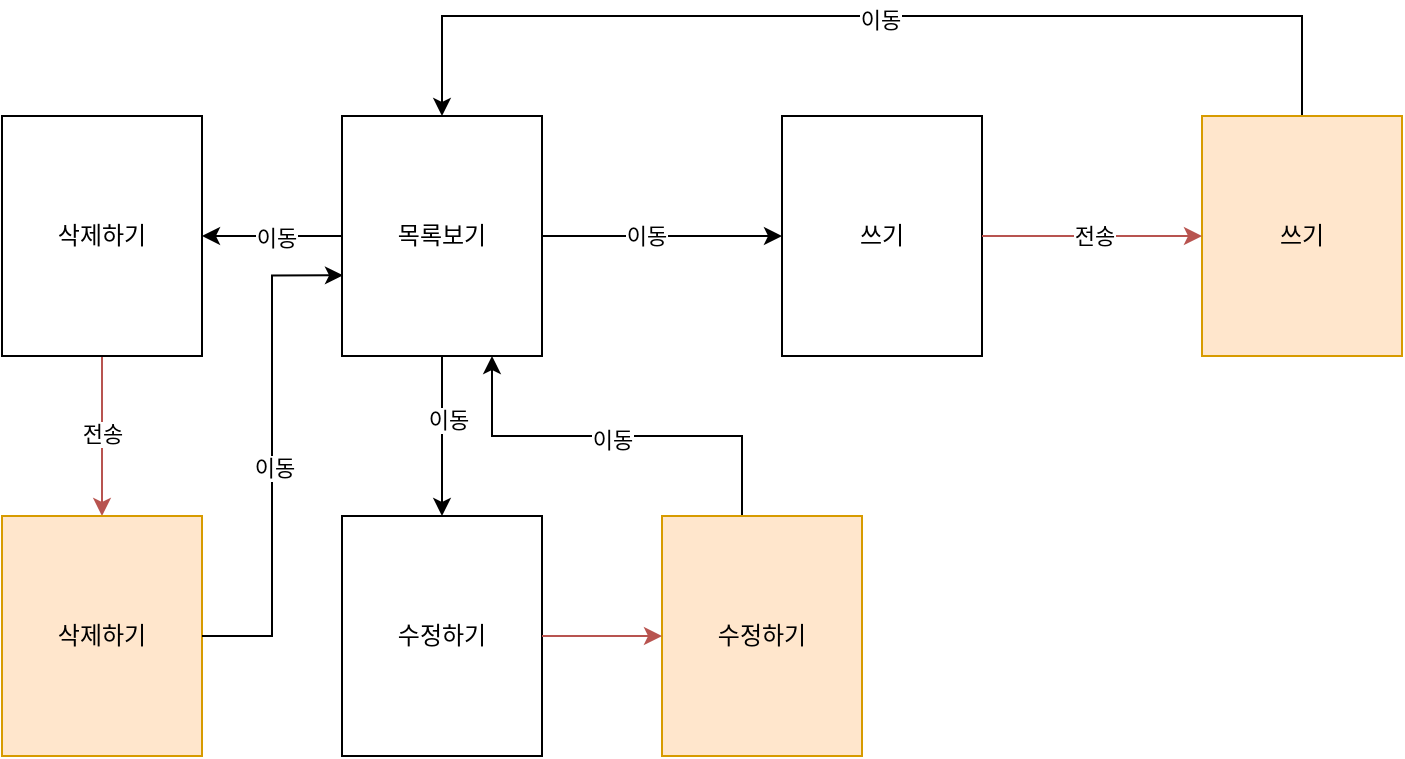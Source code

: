 <mxfile version="24.1.0" type="device">
  <diagram name="페이지-1" id="Wym7WntI1JfKDyWzH2iK">
    <mxGraphModel dx="2022" dy="697" grid="1" gridSize="10" guides="1" tooltips="1" connect="1" arrows="1" fold="1" page="1" pageScale="1" pageWidth="827" pageHeight="1169" math="0" shadow="0">
      <root>
        <mxCell id="0" />
        <mxCell id="1" parent="0" />
        <mxCell id="sVnIF1WlPECZ0iyu2wVi-37" style="edgeStyle=orthogonalEdgeStyle;rounded=0;orthogonalLoop=1;jettySize=auto;html=1;exitX=0.5;exitY=1;exitDx=0;exitDy=0;entryX=0.5;entryY=0;entryDx=0;entryDy=0;fillColor=#f8cecc;strokeColor=#b85450;" edge="1" parent="1" source="sVnIF1WlPECZ0iyu2wVi-11" target="sVnIF1WlPECZ0iyu2wVi-36">
          <mxGeometry relative="1" as="geometry" />
        </mxCell>
        <mxCell id="sVnIF1WlPECZ0iyu2wVi-38" value="전송" style="edgeLabel;html=1;align=center;verticalAlign=middle;resizable=0;points=[];" vertex="1" connectable="0" parent="sVnIF1WlPECZ0iyu2wVi-37">
          <mxGeometry x="-0.029" relative="1" as="geometry">
            <mxPoint as="offset" />
          </mxGeometry>
        </mxCell>
        <mxCell id="sVnIF1WlPECZ0iyu2wVi-11" value="삭제하기" style="whiteSpace=wrap;html=1;" vertex="1" parent="1">
          <mxGeometry x="-50" y="100" width="100" height="120" as="geometry" />
        </mxCell>
        <mxCell id="sVnIF1WlPECZ0iyu2wVi-12" value="수정하기" style="whiteSpace=wrap;html=1;" vertex="1" parent="1">
          <mxGeometry x="120" y="300" width="100" height="120" as="geometry" />
        </mxCell>
        <mxCell id="sVnIF1WlPECZ0iyu2wVi-13" value="쓰기" style="whiteSpace=wrap;html=1;" vertex="1" parent="1">
          <mxGeometry x="340" y="100" width="100" height="120" as="geometry" />
        </mxCell>
        <mxCell id="sVnIF1WlPECZ0iyu2wVi-22" style="edgeStyle=orthogonalEdgeStyle;rounded=0;orthogonalLoop=1;jettySize=auto;html=1;exitX=0.5;exitY=1;exitDx=0;exitDy=0;entryX=0.5;entryY=0;entryDx=0;entryDy=0;" edge="1" parent="1" source="sVnIF1WlPECZ0iyu2wVi-14" target="sVnIF1WlPECZ0iyu2wVi-12">
          <mxGeometry relative="1" as="geometry" />
        </mxCell>
        <mxCell id="sVnIF1WlPECZ0iyu2wVi-30" value="이동" style="edgeLabel;html=1;align=center;verticalAlign=middle;resizable=0;points=[];" vertex="1" connectable="0" parent="sVnIF1WlPECZ0iyu2wVi-22">
          <mxGeometry x="-0.217" y="3" relative="1" as="geometry">
            <mxPoint as="offset" />
          </mxGeometry>
        </mxCell>
        <mxCell id="sVnIF1WlPECZ0iyu2wVi-34" style="edgeStyle=orthogonalEdgeStyle;rounded=0;orthogonalLoop=1;jettySize=auto;html=1;" edge="1" parent="1" source="sVnIF1WlPECZ0iyu2wVi-14" target="sVnIF1WlPECZ0iyu2wVi-11">
          <mxGeometry relative="1" as="geometry" />
        </mxCell>
        <mxCell id="sVnIF1WlPECZ0iyu2wVi-35" value="이동" style="edgeLabel;html=1;align=center;verticalAlign=middle;resizable=0;points=[];" vertex="1" connectable="0" parent="sVnIF1WlPECZ0iyu2wVi-34">
          <mxGeometry x="-0.062" y="1" relative="1" as="geometry">
            <mxPoint as="offset" />
          </mxGeometry>
        </mxCell>
        <mxCell id="sVnIF1WlPECZ0iyu2wVi-14" value="목록보기" style="whiteSpace=wrap;html=1;" vertex="1" parent="1">
          <mxGeometry x="120" y="100" width="100" height="120" as="geometry" />
        </mxCell>
        <mxCell id="sVnIF1WlPECZ0iyu2wVi-15" value="" style="endArrow=classic;html=1;rounded=0;exitX=1;exitY=0.5;exitDx=0;exitDy=0;entryX=0;entryY=0.5;entryDx=0;entryDy=0;" edge="1" parent="1" source="sVnIF1WlPECZ0iyu2wVi-14" target="sVnIF1WlPECZ0iyu2wVi-13">
          <mxGeometry width="50" height="50" relative="1" as="geometry">
            <mxPoint x="270" y="420" as="sourcePoint" />
            <mxPoint x="320" y="370" as="targetPoint" />
          </mxGeometry>
        </mxCell>
        <mxCell id="sVnIF1WlPECZ0iyu2wVi-27" value="이동" style="edgeLabel;html=1;align=center;verticalAlign=middle;resizable=0;points=[];" vertex="1" connectable="0" parent="sVnIF1WlPECZ0iyu2wVi-15">
          <mxGeometry x="-0.139" relative="1" as="geometry">
            <mxPoint as="offset" />
          </mxGeometry>
        </mxCell>
        <mxCell id="sVnIF1WlPECZ0iyu2wVi-20" style="edgeStyle=orthogonalEdgeStyle;rounded=0;orthogonalLoop=1;jettySize=auto;html=1;entryX=0.5;entryY=0;entryDx=0;entryDy=0;exitX=0.5;exitY=0;exitDx=0;exitDy=0;" edge="1" parent="1" source="sVnIF1WlPECZ0iyu2wVi-16" target="sVnIF1WlPECZ0iyu2wVi-14">
          <mxGeometry relative="1" as="geometry">
            <mxPoint x="600" y="80" as="sourcePoint" />
            <mxPoint x="160" y="80" as="targetPoint" />
            <Array as="points">
              <mxPoint x="600" y="50" />
              <mxPoint x="170" y="50" />
            </Array>
          </mxGeometry>
        </mxCell>
        <mxCell id="sVnIF1WlPECZ0iyu2wVi-26" value="이동" style="edgeLabel;html=1;align=center;verticalAlign=middle;resizable=0;points=[];" vertex="1" connectable="0" parent="sVnIF1WlPECZ0iyu2wVi-20">
          <mxGeometry x="-0.016" y="2" relative="1" as="geometry">
            <mxPoint as="offset" />
          </mxGeometry>
        </mxCell>
        <mxCell id="sVnIF1WlPECZ0iyu2wVi-16" value="쓰기" style="whiteSpace=wrap;html=1;fillColor=#ffe6cc;strokeColor=#d79b00;" vertex="1" parent="1">
          <mxGeometry x="550" y="100" width="100" height="120" as="geometry" />
        </mxCell>
        <mxCell id="sVnIF1WlPECZ0iyu2wVi-19" value="" style="endArrow=classic;html=1;rounded=0;exitX=1;exitY=0.5;exitDx=0;exitDy=0;entryX=0;entryY=0.5;entryDx=0;entryDy=0;fillColor=#f8cecc;strokeColor=#b85450;" edge="1" parent="1" source="sVnIF1WlPECZ0iyu2wVi-13" target="sVnIF1WlPECZ0iyu2wVi-16">
          <mxGeometry width="50" height="50" relative="1" as="geometry">
            <mxPoint x="230" y="170" as="sourcePoint" />
            <mxPoint x="350" y="170" as="targetPoint" />
          </mxGeometry>
        </mxCell>
        <mxCell id="sVnIF1WlPECZ0iyu2wVi-28" value="전송" style="edgeLabel;html=1;align=center;verticalAlign=middle;resizable=0;points=[];" vertex="1" connectable="0" parent="sVnIF1WlPECZ0iyu2wVi-19">
          <mxGeometry x="0.015" relative="1" as="geometry">
            <mxPoint as="offset" />
          </mxGeometry>
        </mxCell>
        <mxCell id="sVnIF1WlPECZ0iyu2wVi-41" style="edgeStyle=orthogonalEdgeStyle;rounded=0;orthogonalLoop=1;jettySize=auto;html=1;entryX=0.75;entryY=1;entryDx=0;entryDy=0;" edge="1" parent="1" source="sVnIF1WlPECZ0iyu2wVi-23" target="sVnIF1WlPECZ0iyu2wVi-14">
          <mxGeometry relative="1" as="geometry">
            <Array as="points">
              <mxPoint x="320" y="260" />
              <mxPoint x="195" y="260" />
            </Array>
          </mxGeometry>
        </mxCell>
        <mxCell id="sVnIF1WlPECZ0iyu2wVi-42" value="이동" style="edgeLabel;html=1;align=center;verticalAlign=middle;resizable=0;points=[];" vertex="1" connectable="0" parent="sVnIF1WlPECZ0iyu2wVi-41">
          <mxGeometry x="0.028" y="2" relative="1" as="geometry">
            <mxPoint as="offset" />
          </mxGeometry>
        </mxCell>
        <mxCell id="sVnIF1WlPECZ0iyu2wVi-23" value="수정하기" style="whiteSpace=wrap;html=1;fillColor=#ffe6cc;strokeColor=#d79b00;" vertex="1" parent="1">
          <mxGeometry x="280" y="300" width="100" height="120" as="geometry" />
        </mxCell>
        <mxCell id="sVnIF1WlPECZ0iyu2wVi-24" value="" style="endArrow=classic;html=1;rounded=0;exitX=1;exitY=0.5;exitDx=0;exitDy=0;entryX=0;entryY=0.5;entryDx=0;entryDy=0;fillColor=#f8cecc;strokeColor=#b85450;" edge="1" parent="1" source="sVnIF1WlPECZ0iyu2wVi-12" target="sVnIF1WlPECZ0iyu2wVi-23">
          <mxGeometry width="50" height="50" relative="1" as="geometry">
            <mxPoint x="450" y="170" as="sourcePoint" />
            <mxPoint x="560" y="170" as="targetPoint" />
          </mxGeometry>
        </mxCell>
        <mxCell id="sVnIF1WlPECZ0iyu2wVi-36" value="삭제하기" style="whiteSpace=wrap;html=1;fillColor=#ffe6cc;strokeColor=#d79b00;" vertex="1" parent="1">
          <mxGeometry x="-50" y="300" width="100" height="120" as="geometry" />
        </mxCell>
        <mxCell id="sVnIF1WlPECZ0iyu2wVi-39" style="edgeStyle=orthogonalEdgeStyle;rounded=0;orthogonalLoop=1;jettySize=auto;html=1;exitX=1;exitY=0.5;exitDx=0;exitDy=0;entryX=0.005;entryY=0.664;entryDx=0;entryDy=0;entryPerimeter=0;" edge="1" parent="1" source="sVnIF1WlPECZ0iyu2wVi-36" target="sVnIF1WlPECZ0iyu2wVi-14">
          <mxGeometry relative="1" as="geometry" />
        </mxCell>
        <mxCell id="sVnIF1WlPECZ0iyu2wVi-40" value="이동" style="edgeLabel;html=1;align=center;verticalAlign=middle;resizable=0;points=[];" vertex="1" connectable="0" parent="sVnIF1WlPECZ0iyu2wVi-39">
          <mxGeometry x="-0.047" y="-1" relative="1" as="geometry">
            <mxPoint as="offset" />
          </mxGeometry>
        </mxCell>
      </root>
    </mxGraphModel>
  </diagram>
</mxfile>
